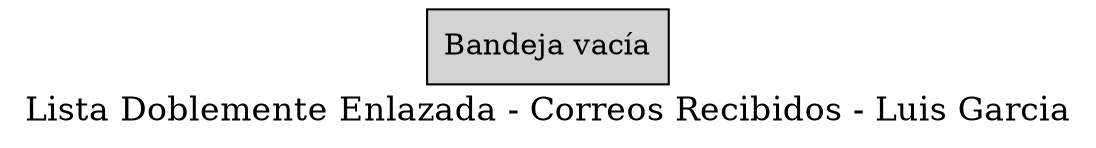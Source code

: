 digraph G {
    label="Lista Doblemente Enlazada - Correos Recibidos - Luis Garcia";
    fontsize=16;
    rankdir=LR;
    node [shape=record, style=filled];
    empty [label="Bandeja vacía", fillcolor=lightgray];
}
